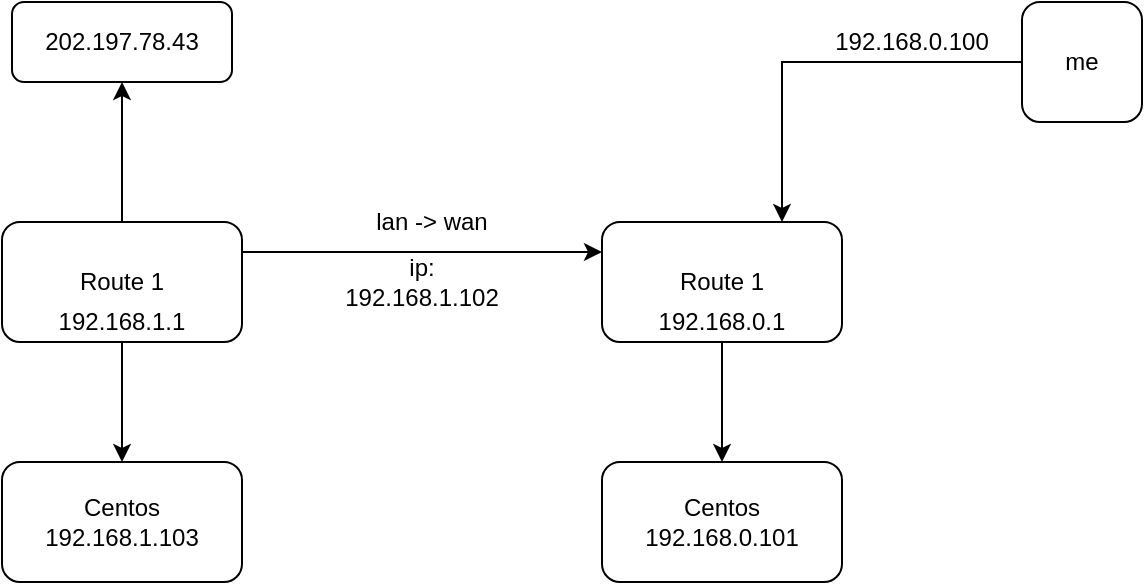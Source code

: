 <mxfile version="13.7.9" type="github" pages="2">
  <diagram id="ISWOSjnTL1l7g5P-7_DO" name="Page-1">
    <mxGraphModel dx="954" dy="564" grid="1" gridSize="10" guides="1" tooltips="1" connect="1" arrows="1" fold="1" page="1" pageScale="1" pageWidth="1169" pageHeight="827" math="0" shadow="0">
      <root>
        <mxCell id="0" />
        <mxCell id="1" parent="0" />
        <mxCell id="oGkFmZ7PrvrkgxO08Hm0-3" style="edgeStyle=orthogonalEdgeStyle;rounded=0;orthogonalLoop=1;jettySize=auto;html=1;exitX=1;exitY=0.25;exitDx=0;exitDy=0;entryX=0;entryY=0.25;entryDx=0;entryDy=0;" parent="1" source="oGkFmZ7PrvrkgxO08Hm0-1" target="oGkFmZ7PrvrkgxO08Hm0-2" edge="1">
          <mxGeometry relative="1" as="geometry" />
        </mxCell>
        <mxCell id="oGkFmZ7PrvrkgxO08Hm0-19" style="edgeStyle=orthogonalEdgeStyle;rounded=1;sketch=0;orthogonalLoop=1;jettySize=auto;html=1;exitX=0.5;exitY=0;exitDx=0;exitDy=0;" parent="1" source="oGkFmZ7PrvrkgxO08Hm0-1" target="oGkFmZ7PrvrkgxO08Hm0-6" edge="1">
          <mxGeometry relative="1" as="geometry" />
        </mxCell>
        <mxCell id="oGkFmZ7PrvrkgxO08Hm0-1" value="Route 1" style="rounded=1;whiteSpace=wrap;html=1;" parent="1" vertex="1">
          <mxGeometry x="150" y="130" width="120" height="60" as="geometry" />
        </mxCell>
        <mxCell id="oGkFmZ7PrvrkgxO08Hm0-2" value="Route 1" style="rounded=1;whiteSpace=wrap;html=1;" parent="1" vertex="1">
          <mxGeometry x="450" y="130" width="120" height="60" as="geometry" />
        </mxCell>
        <mxCell id="oGkFmZ7PrvrkgxO08Hm0-4" value="lan -&amp;gt; wan" style="text;html=1;strokeColor=none;fillColor=none;align=center;verticalAlign=middle;whiteSpace=wrap;rounded=0;" parent="1" vertex="1">
          <mxGeometry x="320" y="120" width="90" height="20" as="geometry" />
        </mxCell>
        <mxCell id="oGkFmZ7PrvrkgxO08Hm0-6" value="202.197.78.43" style="rounded=1;whiteSpace=wrap;html=1;" parent="1" vertex="1">
          <mxGeometry x="155" y="20" width="110" height="40" as="geometry" />
        </mxCell>
        <mxCell id="oGkFmZ7PrvrkgxO08Hm0-11" style="edgeStyle=orthogonalEdgeStyle;rounded=0;orthogonalLoop=1;jettySize=auto;html=1;exitX=0.5;exitY=1;exitDx=0;exitDy=0;" parent="1" source="oGkFmZ7PrvrkgxO08Hm0-7" edge="1">
          <mxGeometry relative="1" as="geometry">
            <mxPoint x="210" y="250" as="targetPoint" />
          </mxGeometry>
        </mxCell>
        <mxCell id="oGkFmZ7PrvrkgxO08Hm0-7" value="192.168.1.1" style="text;html=1;strokeColor=none;fillColor=none;align=center;verticalAlign=middle;whiteSpace=wrap;rounded=0;" parent="1" vertex="1">
          <mxGeometry x="165" y="170" width="90" height="20" as="geometry" />
        </mxCell>
        <mxCell id="oGkFmZ7PrvrkgxO08Hm0-14" value="" style="edgeStyle=orthogonalEdgeStyle;rounded=0;orthogonalLoop=1;jettySize=auto;html=1;" parent="1" source="oGkFmZ7PrvrkgxO08Hm0-8" target="oGkFmZ7PrvrkgxO08Hm0-13" edge="1">
          <mxGeometry relative="1" as="geometry" />
        </mxCell>
        <mxCell id="oGkFmZ7PrvrkgxO08Hm0-8" value="192.168.0.1" style="text;html=1;strokeColor=none;fillColor=none;align=center;verticalAlign=middle;whiteSpace=wrap;rounded=0;" parent="1" vertex="1">
          <mxGeometry x="460" y="170" width="100" height="20" as="geometry" />
        </mxCell>
        <mxCell id="oGkFmZ7PrvrkgxO08Hm0-9" value="ip:&lt;br&gt;192.168.1.102" style="text;html=1;strokeColor=none;fillColor=none;align=center;verticalAlign=middle;whiteSpace=wrap;rounded=0;" parent="1" vertex="1">
          <mxGeometry x="340" y="150" width="40" height="20" as="geometry" />
        </mxCell>
        <mxCell id="oGkFmZ7PrvrkgxO08Hm0-12" value="Centos&lt;br&gt;192.168.1.103" style="rounded=1;whiteSpace=wrap;html=1;" parent="1" vertex="1">
          <mxGeometry x="150" y="250" width="120" height="60" as="geometry" />
        </mxCell>
        <mxCell id="oGkFmZ7PrvrkgxO08Hm0-13" value="Centos&lt;br&gt;192.168.0.101" style="rounded=1;whiteSpace=wrap;html=1;" parent="1" vertex="1">
          <mxGeometry x="450" y="250" width="120" height="60" as="geometry" />
        </mxCell>
        <mxCell id="oGkFmZ7PrvrkgxO08Hm0-16" style="edgeStyle=orthogonalEdgeStyle;rounded=0;orthogonalLoop=1;jettySize=auto;html=1;exitX=0;exitY=0.5;exitDx=0;exitDy=0;entryX=0.75;entryY=0;entryDx=0;entryDy=0;" parent="1" source="oGkFmZ7PrvrkgxO08Hm0-15" target="oGkFmZ7PrvrkgxO08Hm0-2" edge="1">
          <mxGeometry relative="1" as="geometry" />
        </mxCell>
        <mxCell id="oGkFmZ7PrvrkgxO08Hm0-15" value="me" style="rounded=1;whiteSpace=wrap;html=1;" parent="1" vertex="1">
          <mxGeometry x="660" y="20" width="60" height="60" as="geometry" />
        </mxCell>
        <mxCell id="oGkFmZ7PrvrkgxO08Hm0-17" value="192.168.0.100" style="text;html=1;strokeColor=none;fillColor=none;align=center;verticalAlign=middle;whiteSpace=wrap;rounded=0;" parent="1" vertex="1">
          <mxGeometry x="585" y="30" width="40" height="20" as="geometry" />
        </mxCell>
      </root>
    </mxGraphModel>
  </diagram>
  <diagram id="9Dk91rc1Sxl4lPTKB6sr" name="rpc_framework">
    <mxGraphModel dx="2123" dy="564" grid="1" gridSize="10" guides="1" tooltips="1" connect="1" arrows="1" fold="1" page="1" pageScale="1" pageWidth="1169" pageHeight="827" math="0" shadow="0">
      <root>
        <mxCell id="RLPghZVBtee61Ep13687-0" />
        <mxCell id="RLPghZVBtee61Ep13687-1" parent="RLPghZVBtee61Ep13687-0" />
        <mxCell id="RLPghZVBtee61Ep13687-6" value="" style="edgeStyle=orthogonalEdgeStyle;curved=0;rounded=1;sketch=0;orthogonalLoop=1;jettySize=auto;html=1;" edge="1" parent="RLPghZVBtee61Ep13687-1" source="RLPghZVBtee61Ep13687-2" target="RLPghZVBtee61Ep13687-4">
          <mxGeometry relative="1" as="geometry" />
        </mxCell>
        <mxCell id="RLPghZVBtee61Ep13687-2" value="Hello()" style="rounded=1;whiteSpace=wrap;html=1;sketch=0;fillColor=#d5e8d4;strokeColor=#82b366;" vertex="1" parent="RLPghZVBtee61Ep13687-1">
          <mxGeometry x="210" y="190" width="120" height="60" as="geometry" />
        </mxCell>
        <mxCell id="RLPghZVBtee61Ep13687-4" value="HelloImpl()" style="rounded=1;whiteSpace=wrap;html=1;sketch=0;fillColor=#d5e8d4;strokeColor=#82b366;" vertex="1" parent="RLPghZVBtee61Ep13687-1">
          <mxGeometry x="420" y="190" width="120" height="60" as="geometry" />
        </mxCell>
        <mxCell id="RLPghZVBtee61Ep13687-7" value="implement" style="text;html=1;strokeColor=none;fillColor=none;align=center;verticalAlign=middle;whiteSpace=wrap;rounded=0;sketch=0;" vertex="1" parent="RLPghZVBtee61Ep13687-1">
          <mxGeometry x="350" y="190" width="40" height="20" as="geometry" />
        </mxCell>
        <mxCell id="RLPghZVBtee61Ep13687-14" value="" style="edgeStyle=orthogonalEdgeStyle;curved=0;rounded=1;sketch=0;orthogonalLoop=1;jettySize=auto;html=1;" edge="1" parent="RLPghZVBtee61Ep13687-1" source="RLPghZVBtee61Ep13687-8" target="RLPghZVBtee61Ep13687-11">
          <mxGeometry relative="1" as="geometry">
            <Array as="points">
              <mxPoint x="20" y="280" />
              <mxPoint x="20" y="280" />
            </Array>
          </mxGeometry>
        </mxCell>
        <mxCell id="RLPghZVBtee61Ep13687-33" style="edgeStyle=orthogonalEdgeStyle;curved=1;rounded=1;sketch=0;orthogonalLoop=1;jettySize=auto;html=1;exitX=0.75;exitY=0;exitDx=0;exitDy=0;entryX=0.75;entryY=1;entryDx=0;entryDy=0;" edge="1" parent="RLPghZVBtee61Ep13687-1" source="RLPghZVBtee61Ep13687-8" target="RLPghZVBtee61Ep13687-12">
          <mxGeometry relative="1" as="geometry" />
        </mxCell>
        <mxCell id="RLPghZVBtee61Ep13687-8" value="RpcRequest()" style="rounded=1;whiteSpace=wrap;html=1;sketch=0;align=center;" vertex="1" parent="RLPghZVBtee61Ep13687-1">
          <mxGeometry x="-20" y="190" width="120" height="60" as="geometry" />
        </mxCell>
        <mxCell id="RLPghZVBtee61Ep13687-31" value="" style="edgeStyle=orthogonalEdgeStyle;curved=1;rounded=1;sketch=0;orthogonalLoop=1;jettySize=auto;html=1;" edge="1" parent="RLPghZVBtee61Ep13687-1" source="RLPghZVBtee61Ep13687-9" target="RLPghZVBtee61Ep13687-28">
          <mxGeometry relative="1" as="geometry">
            <Array as="points">
              <mxPoint x="680" y="280" />
              <mxPoint x="680" y="280" />
            </Array>
          </mxGeometry>
        </mxCell>
        <mxCell id="RLPghZVBtee61Ep13687-35" style="edgeStyle=orthogonalEdgeStyle;curved=1;rounded=1;sketch=0;orthogonalLoop=1;jettySize=auto;html=1;exitX=0.75;exitY=0;exitDx=0;exitDy=0;entryX=0.75;entryY=1;entryDx=0;entryDy=0;" edge="1" parent="RLPghZVBtee61Ep13687-1" source="RLPghZVBtee61Ep13687-9" target="RLPghZVBtee61Ep13687-26">
          <mxGeometry relative="1" as="geometry" />
        </mxCell>
        <mxCell id="RLPghZVBtee61Ep13687-37" style="edgeStyle=orthogonalEdgeStyle;curved=1;rounded=1;sketch=0;orthogonalLoop=1;jettySize=auto;html=1;entryX=1;entryY=0.5;entryDx=0;entryDy=0;" edge="1" parent="RLPghZVBtee61Ep13687-1" source="RLPghZVBtee61Ep13687-9" target="RLPghZVBtee61Ep13687-4">
          <mxGeometry relative="1" as="geometry" />
        </mxCell>
        <mxCell id="RLPghZVBtee61Ep13687-9" value="GetMethod()" style="rounded=1;whiteSpace=wrap;html=1;sketch=0;" vertex="1" parent="RLPghZVBtee61Ep13687-1">
          <mxGeometry x="640" y="190" width="120" height="60" as="geometry" />
        </mxCell>
        <mxCell id="RLPghZVBtee61Ep13687-32" style="edgeStyle=orthogonalEdgeStyle;curved=1;rounded=1;sketch=0;orthogonalLoop=1;jettySize=auto;html=1;exitX=0.75;exitY=0;exitDx=0;exitDy=0;entryX=0.75;entryY=1;entryDx=0;entryDy=0;" edge="1" parent="RLPghZVBtee61Ep13687-1" source="RLPghZVBtee61Ep13687-11" target="RLPghZVBtee61Ep13687-8">
          <mxGeometry relative="1" as="geometry" />
        </mxCell>
        <mxCell id="RLPghZVBtee61Ep13687-11" value="ClientProxy()" style="rounded=1;whiteSpace=wrap;html=1;sketch=0;fillColor=none;" vertex="1" parent="RLPghZVBtee61Ep13687-1">
          <mxGeometry x="-20" y="310" width="120" height="60" as="geometry" />
        </mxCell>
        <mxCell id="RLPghZVBtee61Ep13687-13" value="" style="edgeStyle=orthogonalEdgeStyle;curved=0;rounded=1;sketch=0;orthogonalLoop=1;jettySize=auto;html=1;" edge="1" parent="RLPghZVBtee61Ep13687-1" source="RLPghZVBtee61Ep13687-12" target="RLPghZVBtee61Ep13687-8">
          <mxGeometry relative="1" as="geometry">
            <Array as="points">
              <mxPoint x="20" y="170" />
              <mxPoint x="20" y="170" />
            </Array>
          </mxGeometry>
        </mxCell>
        <mxCell id="RLPghZVBtee61Ep13687-12" value="ClientMain()" style="rounded=1;whiteSpace=wrap;html=1;sketch=0;fillColor=none;" vertex="1" parent="RLPghZVBtee61Ep13687-1">
          <mxGeometry x="-20" y="80" width="120" height="60" as="geometry" />
        </mxCell>
        <mxCell id="RLPghZVBtee61Ep13687-17" value="" style="curved=1;endArrow=classic;html=1;edgeStyle=orthogonalEdgeStyle;entryX=1;entryY=0.5;entryDx=0;entryDy=0;exitX=0;exitY=0.5;exitDx=0;exitDy=0;" edge="1" parent="RLPghZVBtee61Ep13687-1" source="RLPghZVBtee61Ep13687-2" target="RLPghZVBtee61Ep13687-12">
          <mxGeometry width="50" height="50" relative="1" as="geometry">
            <mxPoint x="190" y="170" as="sourcePoint" />
            <mxPoint x="240" y="120" as="targetPoint" />
          </mxGeometry>
        </mxCell>
        <mxCell id="RLPghZVBtee61Ep13687-18" value="invoke" style="text;html=1;strokeColor=none;fillColor=none;align=center;verticalAlign=middle;whiteSpace=wrap;rounded=0;sketch=0;" vertex="1" parent="RLPghZVBtee61Ep13687-1">
          <mxGeometry x="140" y="100" width="40" height="20" as="geometry" />
        </mxCell>
        <mxCell id="RLPghZVBtee61Ep13687-19" value="network" style="ellipse;shape=cloud;whiteSpace=wrap;html=1;rounded=0;sketch=0;fillColor=none;" vertex="1" parent="RLPghZVBtee61Ep13687-1">
          <mxGeometry x="290" y="300" width="120" height="80" as="geometry" />
        </mxCell>
        <mxCell id="RLPghZVBtee61Ep13687-22" value="IO" style="text;html=1;strokeColor=none;fillColor=none;align=center;verticalAlign=middle;whiteSpace=wrap;rounded=0;sketch=0;" vertex="1" parent="RLPghZVBtee61Ep13687-1">
          <mxGeometry x="170" y="340" width="40" height="20" as="geometry" />
        </mxCell>
        <mxCell id="RLPghZVBtee61Ep13687-23" value="" style="rounded=1;whiteSpace=wrap;html=1;sketch=0;fillColor=none;" vertex="1" parent="RLPghZVBtee61Ep13687-1">
          <mxGeometry x="180" y="155" width="400" height="130" as="geometry" />
        </mxCell>
        <mxCell id="RLPghZVBtee61Ep13687-25" value="Common interface" style="text;html=1;strokeColor=none;fillColor=none;align=center;verticalAlign=middle;whiteSpace=wrap;rounded=0;sketch=0;" vertex="1" parent="RLPghZVBtee61Ep13687-1">
          <mxGeometry x="310" y="120" width="150" height="20" as="geometry" />
        </mxCell>
        <mxCell id="RLPghZVBtee61Ep13687-27" value="" style="edgeStyle=orthogonalEdgeStyle;curved=1;rounded=1;sketch=0;orthogonalLoop=1;jettySize=auto;html=1;" edge="1" parent="RLPghZVBtee61Ep13687-1" source="RLPghZVBtee61Ep13687-26" target="RLPghZVBtee61Ep13687-9">
          <mxGeometry relative="1" as="geometry">
            <Array as="points">
              <mxPoint x="680" y="170" />
              <mxPoint x="680" y="170" />
            </Array>
          </mxGeometry>
        </mxCell>
        <mxCell id="RLPghZVBtee61Ep13687-26" value="ServerMain()" style="rounded=1;whiteSpace=wrap;html=1;sketch=0;" vertex="1" parent="RLPghZVBtee61Ep13687-1">
          <mxGeometry x="640" y="80" width="120" height="60" as="geometry" />
        </mxCell>
        <mxCell id="RLPghZVBtee61Ep13687-34" style="edgeStyle=orthogonalEdgeStyle;curved=1;rounded=1;sketch=0;orthogonalLoop=1;jettySize=auto;html=1;exitX=0.75;exitY=0;exitDx=0;exitDy=0;entryX=0.75;entryY=1;entryDx=0;entryDy=0;" edge="1" parent="RLPghZVBtee61Ep13687-1" source="RLPghZVBtee61Ep13687-28" target="RLPghZVBtee61Ep13687-9">
          <mxGeometry relative="1" as="geometry" />
        </mxCell>
        <mxCell id="RLPghZVBtee61Ep13687-28" value="&lt;span&gt;RpcResponse()&lt;/span&gt;" style="rounded=1;whiteSpace=wrap;html=1;sketch=0;" vertex="1" parent="RLPghZVBtee61Ep13687-1">
          <mxGeometry x="640" y="310" width="120" height="60" as="geometry" />
        </mxCell>
        <mxCell id="RLPghZVBtee61Ep13687-38" value="" style="endArrow=classic;startArrow=classic;html=1;exitX=1;exitY=0.5;exitDx=0;exitDy=0;edgeStyle=orthogonalEdgeStyle;curved=1;entryX=0.25;entryY=0.25;entryDx=0;entryDy=0;entryPerimeter=0;" edge="1" parent="RLPghZVBtee61Ep13687-1" source="RLPghZVBtee61Ep13687-11" target="RLPghZVBtee61Ep13687-19">
          <mxGeometry width="50" height="50" relative="1" as="geometry">
            <mxPoint x="150" y="350" as="sourcePoint" />
            <mxPoint x="200" y="300" as="targetPoint" />
          </mxGeometry>
        </mxCell>
        <mxCell id="RLPghZVBtee61Ep13687-39" value="" style="endArrow=classic;startArrow=classic;html=1;exitX=0.875;exitY=0.5;exitDx=0;exitDy=0;edgeStyle=orthogonalEdgeStyle;curved=1;entryX=0;entryY=0.25;entryDx=0;entryDy=0;exitPerimeter=0;" edge="1" parent="RLPghZVBtee61Ep13687-1" source="RLPghZVBtee61Ep13687-19" target="RLPghZVBtee61Ep13687-28">
          <mxGeometry width="50" height="50" relative="1" as="geometry">
            <mxPoint x="410" y="340" as="sourcePoint" />
            <mxPoint x="630" y="320" as="targetPoint" />
          </mxGeometry>
        </mxCell>
      </root>
    </mxGraphModel>
  </diagram>
</mxfile>
